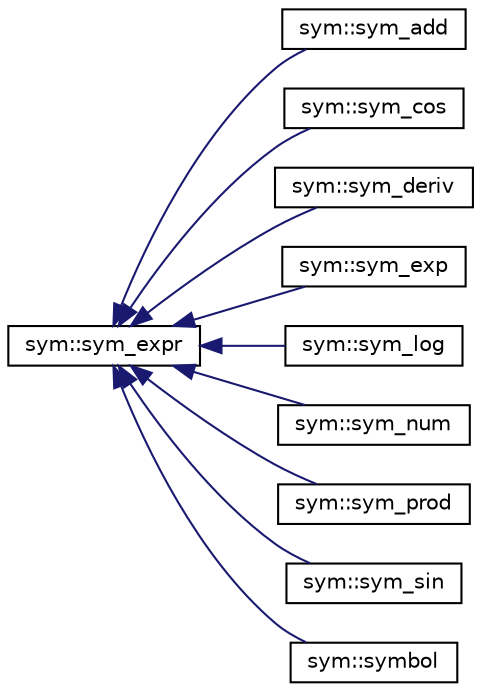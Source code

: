digraph "Graphical Class Hierarchy"
{
  edge [fontname="Helvetica",fontsize="10",labelfontname="Helvetica",labelfontsize="10"];
  node [fontname="Helvetica",fontsize="10",shape=record];
  rankdir="LR";
  Node1 [label="sym::sym_expr",height=0.2,width=0.4,color="black", fillcolor="white", style="filled",URL="$classsym_1_1sym__expr.html"];
  Node1 -> Node2 [dir="back",color="midnightblue",fontsize="10",style="solid",fontname="Helvetica"];
  Node2 [label="sym::sym_add",height=0.2,width=0.4,color="black", fillcolor="white", style="filled",URL="$classsym_1_1sym__add.html"];
  Node1 -> Node3 [dir="back",color="midnightblue",fontsize="10",style="solid",fontname="Helvetica"];
  Node3 [label="sym::sym_cos",height=0.2,width=0.4,color="black", fillcolor="white", style="filled",URL="$classsym_1_1sym__cos.html"];
  Node1 -> Node4 [dir="back",color="midnightblue",fontsize="10",style="solid",fontname="Helvetica"];
  Node4 [label="sym::sym_deriv",height=0.2,width=0.4,color="black", fillcolor="white", style="filled",URL="$classsym_1_1sym__deriv.html"];
  Node1 -> Node5 [dir="back",color="midnightblue",fontsize="10",style="solid",fontname="Helvetica"];
  Node5 [label="sym::sym_exp",height=0.2,width=0.4,color="black", fillcolor="white", style="filled",URL="$classsym_1_1sym__exp.html"];
  Node1 -> Node6 [dir="back",color="midnightblue",fontsize="10",style="solid",fontname="Helvetica"];
  Node6 [label="sym::sym_log",height=0.2,width=0.4,color="black", fillcolor="white", style="filled",URL="$classsym_1_1sym__log.html"];
  Node1 -> Node7 [dir="back",color="midnightblue",fontsize="10",style="solid",fontname="Helvetica"];
  Node7 [label="sym::sym_num",height=0.2,width=0.4,color="black", fillcolor="white", style="filled",URL="$classsym_1_1sym__num.html"];
  Node1 -> Node8 [dir="back",color="midnightblue",fontsize="10",style="solid",fontname="Helvetica"];
  Node8 [label="sym::sym_prod",height=0.2,width=0.4,color="black", fillcolor="white", style="filled",URL="$classsym_1_1sym__prod.html"];
  Node1 -> Node9 [dir="back",color="midnightblue",fontsize="10",style="solid",fontname="Helvetica"];
  Node9 [label="sym::sym_sin",height=0.2,width=0.4,color="black", fillcolor="white", style="filled",URL="$classsym_1_1sym__sin.html"];
  Node1 -> Node10 [dir="back",color="midnightblue",fontsize="10",style="solid",fontname="Helvetica"];
  Node10 [label="sym::symbol",height=0.2,width=0.4,color="black", fillcolor="white", style="filled",URL="$classsym_1_1symbol.html"];
}
